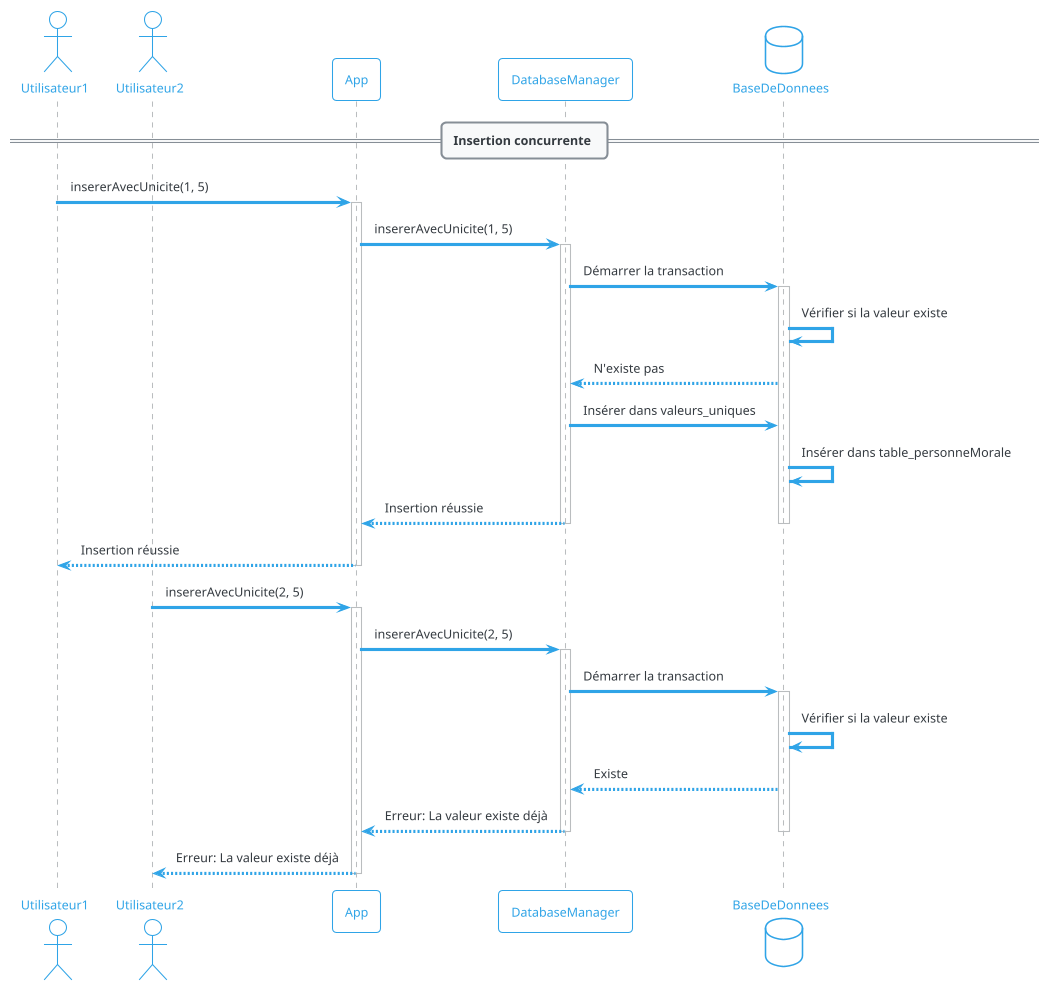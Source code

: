 Version en PlantUML
@startuml
!theme cerulean-outline
actor Utilisateur1
actor Utilisateur2
participant App as App
participant DatabaseManager as DBM
database BaseDeDonnees as DB
== Insertion concurrente ==
Utilisateur1 -> App : insererAvecUnicite(1, 5)
activate App
App -> DBM : insererAvecUnicite(1, 5)
activate DBM
DBM -> DB : Démarrer la transaction
activate DB
DB -> DB : Vérifier si la valeur existe
DB --> DBM : N'existe pas
DBM -> DB : Insérer dans valeurs_uniques
DB -> DB : Insérer dans table_personneMorale
DBM --> App : Insertion réussie
deactivate DB
deactivate DBM
App --> Utilisateur1 : Insertion réussie
deactivate App
Utilisateur2 -> App : insererAvecUnicite(2, 5)
activate App
App -> DBM : insererAvecUnicite(2, 5)
activate DBM
DBM -> DB : Démarrer la transaction
activate DB
DB -> DB : Vérifier si la valeur existe
DB --> DBM : Existe
DBM --> App : Erreur: La valeur existe déjà
deactivate DB
deactivate DBM
App --> Utilisateur2 : Erreur: La valeur existe déjà
deactivate App
@enduml